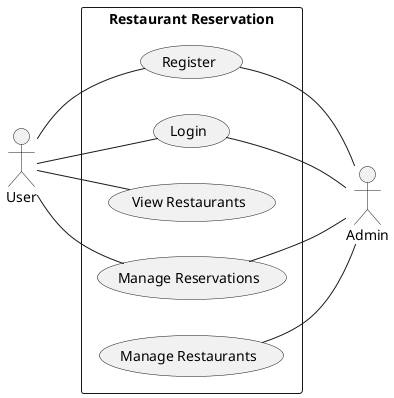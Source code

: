 @startuml Restaurant Reservation Use Case Diagram
left to right direction
rectangle "Restaurant Reservation" as ReservationSystem {    
    usecase "Register" as register
    usecase "Login" as login
    usecase "View Restaurants" as viewRestaurants
    usecase "Manage Reservations" as manageReservations
    usecase "Manage Restaurants" as manageRestaurants
}

actor "User" as user
user -- register
user -- login
user -- viewRestaurants
user -- manageReservations

actor "Admin" as admin
register -- admin
login -- admin
manageRestaurants -- admin
manageReservations -- admin

@enduml
